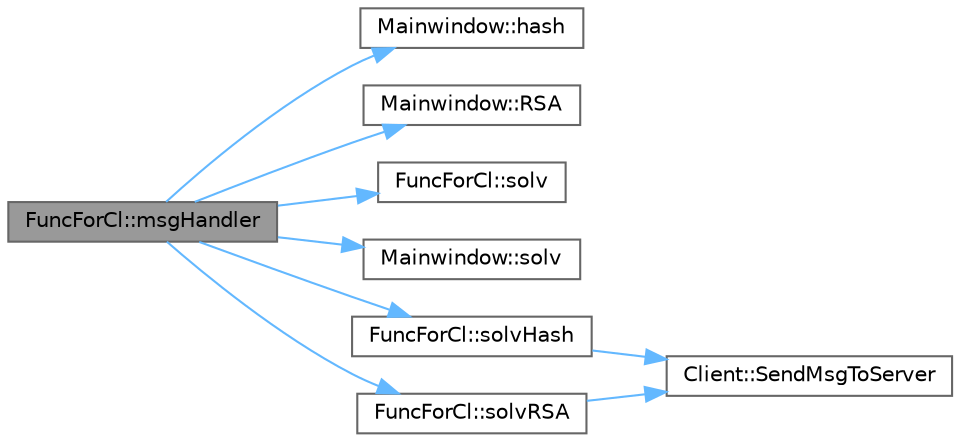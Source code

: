 digraph "FuncForCl::msgHandler"
{
 // LATEX_PDF_SIZE
  bgcolor="transparent";
  edge [fontname=Helvetica,fontsize=10,labelfontname=Helvetica,labelfontsize=10];
  node [fontname=Helvetica,fontsize=10,shape=box,height=0.2,width=0.4];
  rankdir="LR";
  Node1 [id="Node000001",label="FuncForCl::msgHandler",height=0.2,width=0.4,color="gray40", fillcolor="grey60", style="filled", fontcolor="black",tooltip="Слот для обработки сообщения от сервера"];
  Node1 -> Node2 [id="edge1_Node000001_Node000002",color="steelblue1",style="solid",tooltip=" "];
  Node2 [id="Node000002",label="Mainwindow::hash",height=0.2,width=0.4,color="grey40", fillcolor="white", style="filled",URL="$class_mainwindow.html#af1d21014a729b3842315e36ac71daacc",tooltip="Сигнал для хеширования"];
  Node1 -> Node3 [id="edge2_Node000001_Node000003",color="steelblue1",style="solid",tooltip=" "];
  Node3 [id="Node000003",label="Mainwindow::RSA",height=0.2,width=0.4,color="grey40", fillcolor="white", style="filled",URL="$class_mainwindow.html#a605b8f651c9c501afc40b20a83c0b7ae",tooltip="Сигнал для RSA шифрования"];
  Node1 -> Node4 [id="edge3_Node000001_Node000004",color="steelblue1",style="solid",tooltip=" "];
  Node4 [id="Node000004",label="FuncForCl::solv",height=0.2,width=0.4,color="grey40", fillcolor="white", style="filled",URL="$class_func_for_cl.html#a8077dfc06a2ec0af63a59acbc6c8947e",tooltip="Сигнал для отображения результата вычислений"];
  Node1 -> Node5 [id="edge4_Node000001_Node000005",color="steelblue1",style="solid",tooltip=" "];
  Node5 [id="Node000005",label="Mainwindow::solv",height=0.2,width=0.4,color="grey40", fillcolor="white", style="filled",URL="$class_mainwindow.html#acd6c2a2cd6b7757ee503c454a1a7b10e",tooltip="Слот для отображения результата вычислений"];
  Node1 -> Node6 [id="edge5_Node000001_Node000006",color="steelblue1",style="solid",tooltip=" "];
  Node6 [id="Node000006",label="FuncForCl::solvHash",height=0.2,width=0.4,color="grey40", fillcolor="white", style="filled",URL="$class_func_for_cl.html#ab4ff8af6ab0b4394726dea10daf18ace",tooltip="Слот для решения задачи хеширования."];
  Node6 -> Node7 [id="edge6_Node000006_Node000007",color="steelblue1",style="solid",tooltip=" "];
  Node7 [id="Node000007",label="Client::SendMsgToServer",height=0.2,width=0.4,color="grey40", fillcolor="white", style="filled",URL="$class_client.html#ab83e9550b7fac42a51803f7e60fd8070",tooltip="Отправка сообщения на сервер"];
  Node1 -> Node8 [id="edge7_Node000001_Node000008",color="steelblue1",style="solid",tooltip=" "];
  Node8 [id="Node000008",label="FuncForCl::solvRSA",height=0.2,width=0.4,color="grey40", fillcolor="white", style="filled",URL="$class_func_for_cl.html#a303e1b7a10bf8363f34e4d09d9ec00c4",tooltip="Слот для решения задачи RSA."];
  Node8 -> Node7 [id="edge8_Node000008_Node000007",color="steelblue1",style="solid",tooltip=" "];
}
